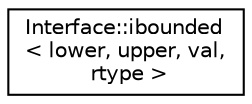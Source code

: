digraph "Graphical Class Hierarchy"
{
 // LATEX_PDF_SIZE
  edge [fontname="Helvetica",fontsize="10",labelfontname="Helvetica",labelfontsize="10"];
  node [fontname="Helvetica",fontsize="10",shape=record];
  rankdir="LR";
  Node0 [label="Interface::ibounded\l\< lower, upper, val,\l rtype \>",height=0.2,width=0.4,color="black", fillcolor="white", style="filled",URL="$structInterface_1_1ibounded.html",tooltip=" "];
}
